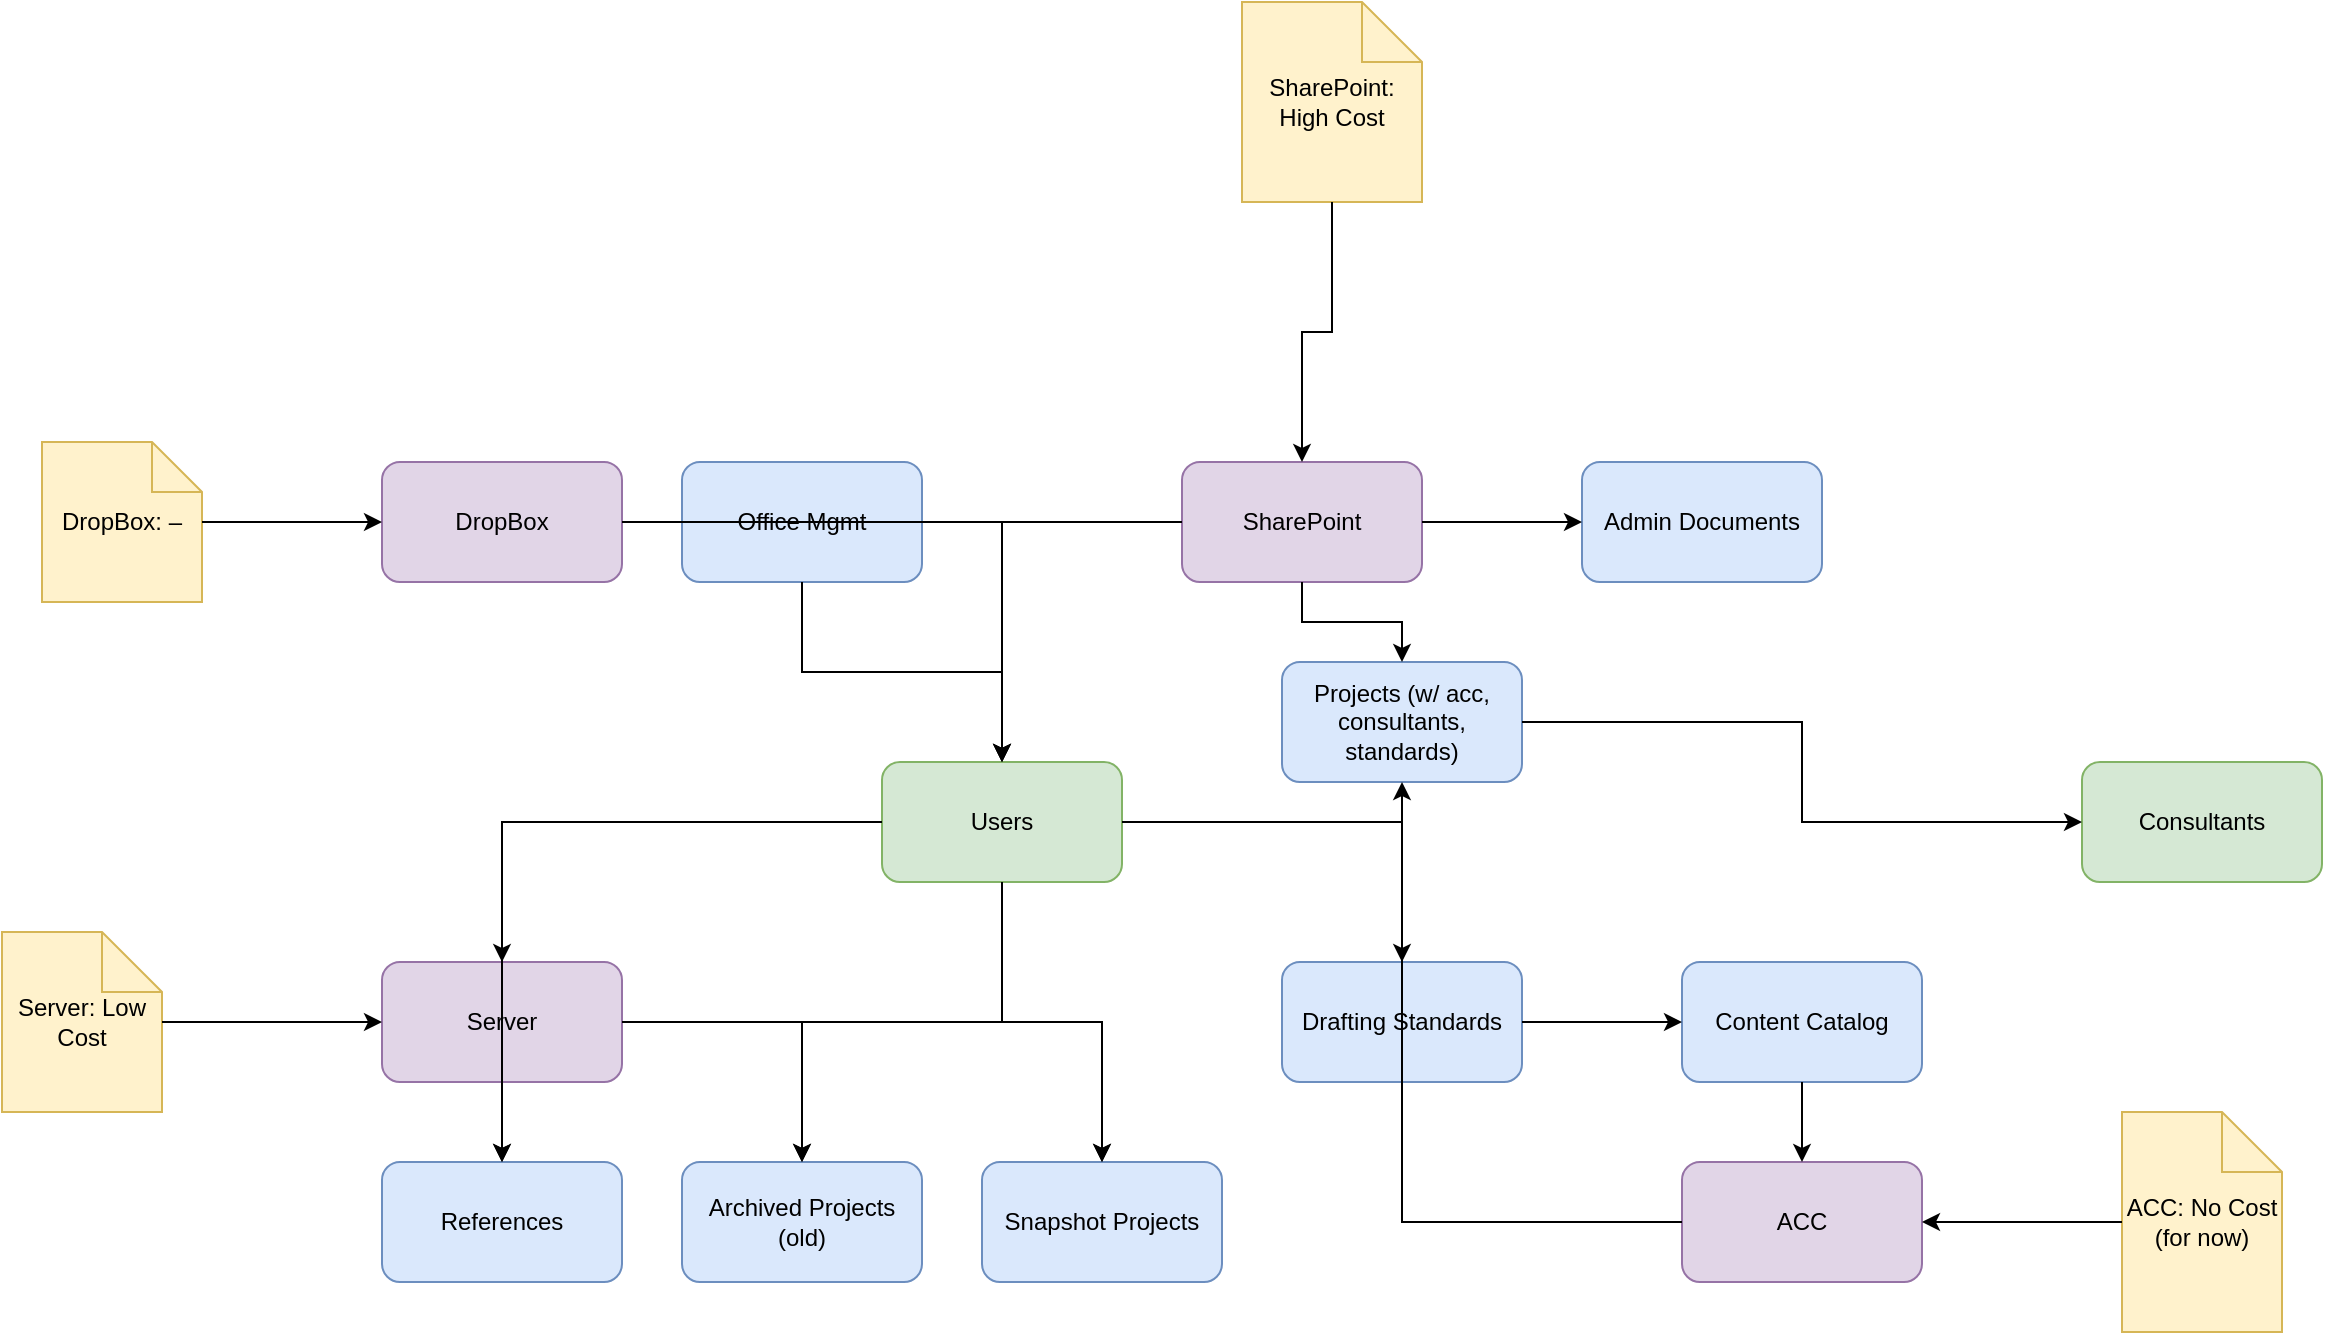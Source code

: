 <mxfile version="28.2.3">
  <diagram id="network" name="Page-1">
    <mxGraphModel dx="1981" dy="3026" grid="1" gridSize="10" guides="1" tooltips="1" connect="1" arrows="1" fold="1" page="1" pageScale="1" pageWidth="827" pageHeight="1169" math="0" shadow="0">
      <root>
        <mxCell id="0" />
        <mxCell id="1" parent="0" />
        <mxCell id="users" value="Users" style="shape=rectangle;whiteSpace=wrap;html=1;rounded=1;fillColor=#d5e8d4;strokeColor=#82b366;" parent="1" vertex="1">
          <mxGeometry x="300" y="200" width="120" height="60" as="geometry" />
        </mxCell>
        <mxCell id="dropbox" value="DropBox" style="shape=rectangle;whiteSpace=wrap;html=1;rounded=1;fillColor=#e1d5e7;strokeColor=#9673a6;" parent="1" vertex="1">
          <mxGeometry x="50" y="50" width="120" height="60" as="geometry" />
        </mxCell>
        <mxCell id="office" value="Office Mgmt" style="shape=rectangle;whiteSpace=wrap;html=1;rounded=1;fillColor=#dae8fc;strokeColor=#6c8ebf;" parent="1" vertex="1">
          <mxGeometry x="200" y="50" width="120" height="60" as="geometry" />
        </mxCell>
        <mxCell id="sharepoint" value="SharePoint" style="shape=rectangle;whiteSpace=wrap;html=1;rounded=1;fillColor=#e1d5e7;strokeColor=#9673a6;" parent="1" vertex="1">
          <mxGeometry x="450" y="50" width="120" height="60" as="geometry" />
        </mxCell>
        <mxCell id="admin_docs" value="Admin Documents" style="shape=rectangle;whiteSpace=wrap;html=1;rounded=1;fillColor=#dae8fc;strokeColor=#6c8ebf;" parent="1" vertex="1">
          <mxGeometry x="650" y="50" width="120" height="60" as="geometry" />
        </mxCell>
        <mxCell id="server" value="Server" style="shape=rectangle;whiteSpace=wrap;html=1;rounded=1;fillColor=#e1d5e7;strokeColor=#9673a6;" parent="1" vertex="1">
          <mxGeometry x="50" y="300" width="120" height="60" as="geometry" />
        </mxCell>
        <mxCell id="references" value="References" style="shape=rectangle;whiteSpace=wrap;html=1;rounded=1;fillColor=#dae8fc;strokeColor=#6c8ebf;" parent="1" vertex="1">
          <mxGeometry x="50" y="400" width="120" height="60" as="geometry" />
        </mxCell>
        <mxCell id="archived" value="Archived Projects (old)" style="shape=rectangle;whiteSpace=wrap;html=1;rounded=1;fillColor=#dae8fc;strokeColor=#6c8ebf;" parent="1" vertex="1">
          <mxGeometry x="200" y="400" width="120" height="60" as="geometry" />
        </mxCell>
        <mxCell id="snapshot" value="Snapshot Projects" style="shape=rectangle;whiteSpace=wrap;html=1;rounded=1;fillColor=#dae8fc;strokeColor=#6c8ebf;" parent="1" vertex="1">
          <mxGeometry x="350" y="400" width="120" height="60" as="geometry" />
        </mxCell>
        <mxCell id="drafting" value="Drafting Standards" style="shape=rectangle;whiteSpace=wrap;html=1;rounded=1;fillColor=#dae8fc;strokeColor=#6c8ebf;" parent="1" vertex="1">
          <mxGeometry x="500" y="300" width="120" height="60" as="geometry" />
        </mxCell>
        <mxCell id="content" value="Content Catalog" style="shape=rectangle;whiteSpace=wrap;html=1;rounded=1;fillColor=#dae8fc;strokeColor=#6c8ebf;" parent="1" vertex="1">
          <mxGeometry x="700" y="300" width="120" height="60" as="geometry" />
        </mxCell>
        <mxCell id="acc" value="ACC" style="shape=rectangle;whiteSpace=wrap;html=1;rounded=1;fillColor=#e1d5e7;strokeColor=#9673a6;" parent="1" vertex="1">
          <mxGeometry x="700" y="400" width="120" height="60" as="geometry" />
        </mxCell>
        <mxCell id="consultants" value="Consultants" style="shape=rectangle;whiteSpace=wrap;html=1;rounded=1;fillColor=#d5e8d4;strokeColor=#82b366;" parent="1" vertex="1">
          <mxGeometry x="900" y="200" width="120" height="60" as="geometry" />
        </mxCell>
        <mxCell id="projects" value="Projects (w/ acc, consultants, standards)" style="shape=rectangle;whiteSpace=wrap;html=1;rounded=1;fillColor=#dae8fc;strokeColor=#6c8ebf;" parent="1" vertex="1">
          <mxGeometry x="500" y="150" width="120" height="60" as="geometry" />
        </mxCell>
        <mxCell id="note_sharepoint" value="SharePoint: High Cost" style="shape=note;whiteSpace=wrap;html=1;fillColor=#fff2cc;strokeColor=#d6b656;" parent="1" vertex="1">
          <mxGeometry x="480" y="-180" width="90" height="100" as="geometry" />
        </mxCell>
        <mxCell id="note_server" value="Server: Low Cost" style="shape=note;whiteSpace=wrap;html=1;fillColor=#fff2cc;strokeColor=#d6b656;" parent="1" vertex="1">
          <mxGeometry x="-140" y="285" width="80" height="90" as="geometry" />
        </mxCell>
        <mxCell id="note_acc" value="ACC: No Cost (for now)" style="shape=note;whiteSpace=wrap;html=1;fillColor=#fff2cc;strokeColor=#d6b656;" parent="1" vertex="1">
          <mxGeometry x="920" y="375" width="80" height="110" as="geometry" />
        </mxCell>
        <mxCell id="note_dropbox" value="DropBox: –" style="shape=note;whiteSpace=wrap;html=1;fillColor=#fff2cc;strokeColor=#d6b656;size=25;" parent="1" vertex="1">
          <mxGeometry x="-120" y="40" width="80" height="80" as="geometry" />
        </mxCell>
        <mxCell id="edge0" style="edgeStyle=orthogonalEdgeStyle;rounded=0;orthogonalLoop=1;jettySize=auto;" parent="1" source="dropbox" target="users" edge="1">
          <mxGeometry relative="1" as="geometry" />
        </mxCell>
        <mxCell id="edge1" style="edgeStyle=orthogonalEdgeStyle;rounded=0;orthogonalLoop=1;jettySize=auto;" parent="1" source="office" target="users" edge="1">
          <mxGeometry relative="1" as="geometry" />
        </mxCell>
        <mxCell id="edge2" style="edgeStyle=orthogonalEdgeStyle;rounded=0;orthogonalLoop=1;jettySize=auto;" parent="1" source="sharepoint" target="users" edge="1">
          <mxGeometry relative="1" as="geometry" />
        </mxCell>
        <mxCell id="edge3" style="edgeStyle=orthogonalEdgeStyle;rounded=0;orthogonalLoop=1;jettySize=auto;" parent="1" source="users" target="server" edge="1">
          <mxGeometry relative="1" as="geometry" />
        </mxCell>
        <mxCell id="edge4" style="edgeStyle=orthogonalEdgeStyle;rounded=0;orthogonalLoop=1;jettySize=auto;" parent="1" source="users" target="references" edge="1">
          <mxGeometry relative="1" as="geometry" />
        </mxCell>
        <mxCell id="edge5" style="edgeStyle=orthogonalEdgeStyle;rounded=0;orthogonalLoop=1;jettySize=auto;" parent="1" source="users" target="archived" edge="1">
          <mxGeometry relative="1" as="geometry" />
        </mxCell>
        <mxCell id="edge6" style="edgeStyle=orthogonalEdgeStyle;rounded=0;orthogonalLoop=1;jettySize=auto;" parent="1" source="users" target="snapshot" edge="1">
          <mxGeometry relative="1" as="geometry" />
        </mxCell>
        <mxCell id="edge7" style="edgeStyle=orthogonalEdgeStyle;rounded=0;orthogonalLoop=1;jettySize=auto;" parent="1" source="users" target="drafting" edge="1">
          <mxGeometry relative="1" as="geometry" />
        </mxCell>
        <mxCell id="edge8" style="edgeStyle=orthogonalEdgeStyle;rounded=0;orthogonalLoop=1;jettySize=auto;" parent="1" source="server" target="references" edge="1">
          <mxGeometry relative="1" as="geometry" />
        </mxCell>
        <mxCell id="edge9" style="edgeStyle=orthogonalEdgeStyle;rounded=0;orthogonalLoop=1;jettySize=auto;" parent="1" source="server" target="archived" edge="1">
          <mxGeometry relative="1" as="geometry" />
        </mxCell>
        <mxCell id="edge10" style="edgeStyle=orthogonalEdgeStyle;rounded=0;orthogonalLoop=1;jettySize=auto;" parent="1" source="server" target="snapshot" edge="1">
          <mxGeometry relative="1" as="geometry" />
        </mxCell>
        <mxCell id="edge11" style="edgeStyle=orthogonalEdgeStyle;rounded=0;orthogonalLoop=1;jettySize=auto;" parent="1" source="drafting" target="content" edge="1">
          <mxGeometry relative="1" as="geometry" />
        </mxCell>
        <mxCell id="edge12" style="edgeStyle=orthogonalEdgeStyle;rounded=0;orthogonalLoop=1;jettySize=auto;" parent="1" source="content" target="acc" edge="1">
          <mxGeometry relative="1" as="geometry" />
        </mxCell>
        <mxCell id="edge13" style="edgeStyle=orthogonalEdgeStyle;rounded=0;orthogonalLoop=1;jettySize=auto;" parent="1" source="acc" target="projects" edge="1">
          <mxGeometry relative="1" as="geometry" />
        </mxCell>
        <mxCell id="edge14" style="edgeStyle=orthogonalEdgeStyle;rounded=0;orthogonalLoop=1;jettySize=auto;" parent="1" source="projects" target="consultants" edge="1">
          <mxGeometry relative="1" as="geometry" />
        </mxCell>
        <mxCell id="edge15" style="edgeStyle=orthogonalEdgeStyle;rounded=0;orthogonalLoop=1;jettySize=auto;" parent="1" source="sharepoint" target="admin_docs" edge="1">
          <mxGeometry relative="1" as="geometry" />
        </mxCell>
        <mxCell id="edge16" style="edgeStyle=orthogonalEdgeStyle;rounded=0;orthogonalLoop=1;jettySize=auto;" parent="1" source="sharepoint" target="projects" edge="1">
          <mxGeometry relative="1" as="geometry" />
        </mxCell>
        <mxCell id="edge_note1" style="edgeStyle=orthogonalEdgeStyle;rounded=0;orthogonalLoop=1;jettySize=auto;" parent="1" source="note_sharepoint" target="sharepoint" edge="1">
          <mxGeometry relative="1" as="geometry" />
        </mxCell>
        <mxCell id="edge_note2" style="edgeStyle=orthogonalEdgeStyle;rounded=0;orthogonalLoop=1;jettySize=auto;" parent="1" source="note_server" target="server" edge="1">
          <mxGeometry relative="1" as="geometry" />
        </mxCell>
        <mxCell id="edge_note3" style="edgeStyle=orthogonalEdgeStyle;rounded=0;orthogonalLoop=1;jettySize=auto;" parent="1" source="note_acc" target="acc" edge="1">
          <mxGeometry relative="1" as="geometry" />
        </mxCell>
        <mxCell id="edge_note4" style="edgeStyle=orthogonalEdgeStyle;rounded=0;orthogonalLoop=1;jettySize=auto;" parent="1" source="note_dropbox" target="dropbox" edge="1">
          <mxGeometry relative="1" as="geometry" />
        </mxCell>
      </root>
    </mxGraphModel>
  </diagram>
</mxfile>
